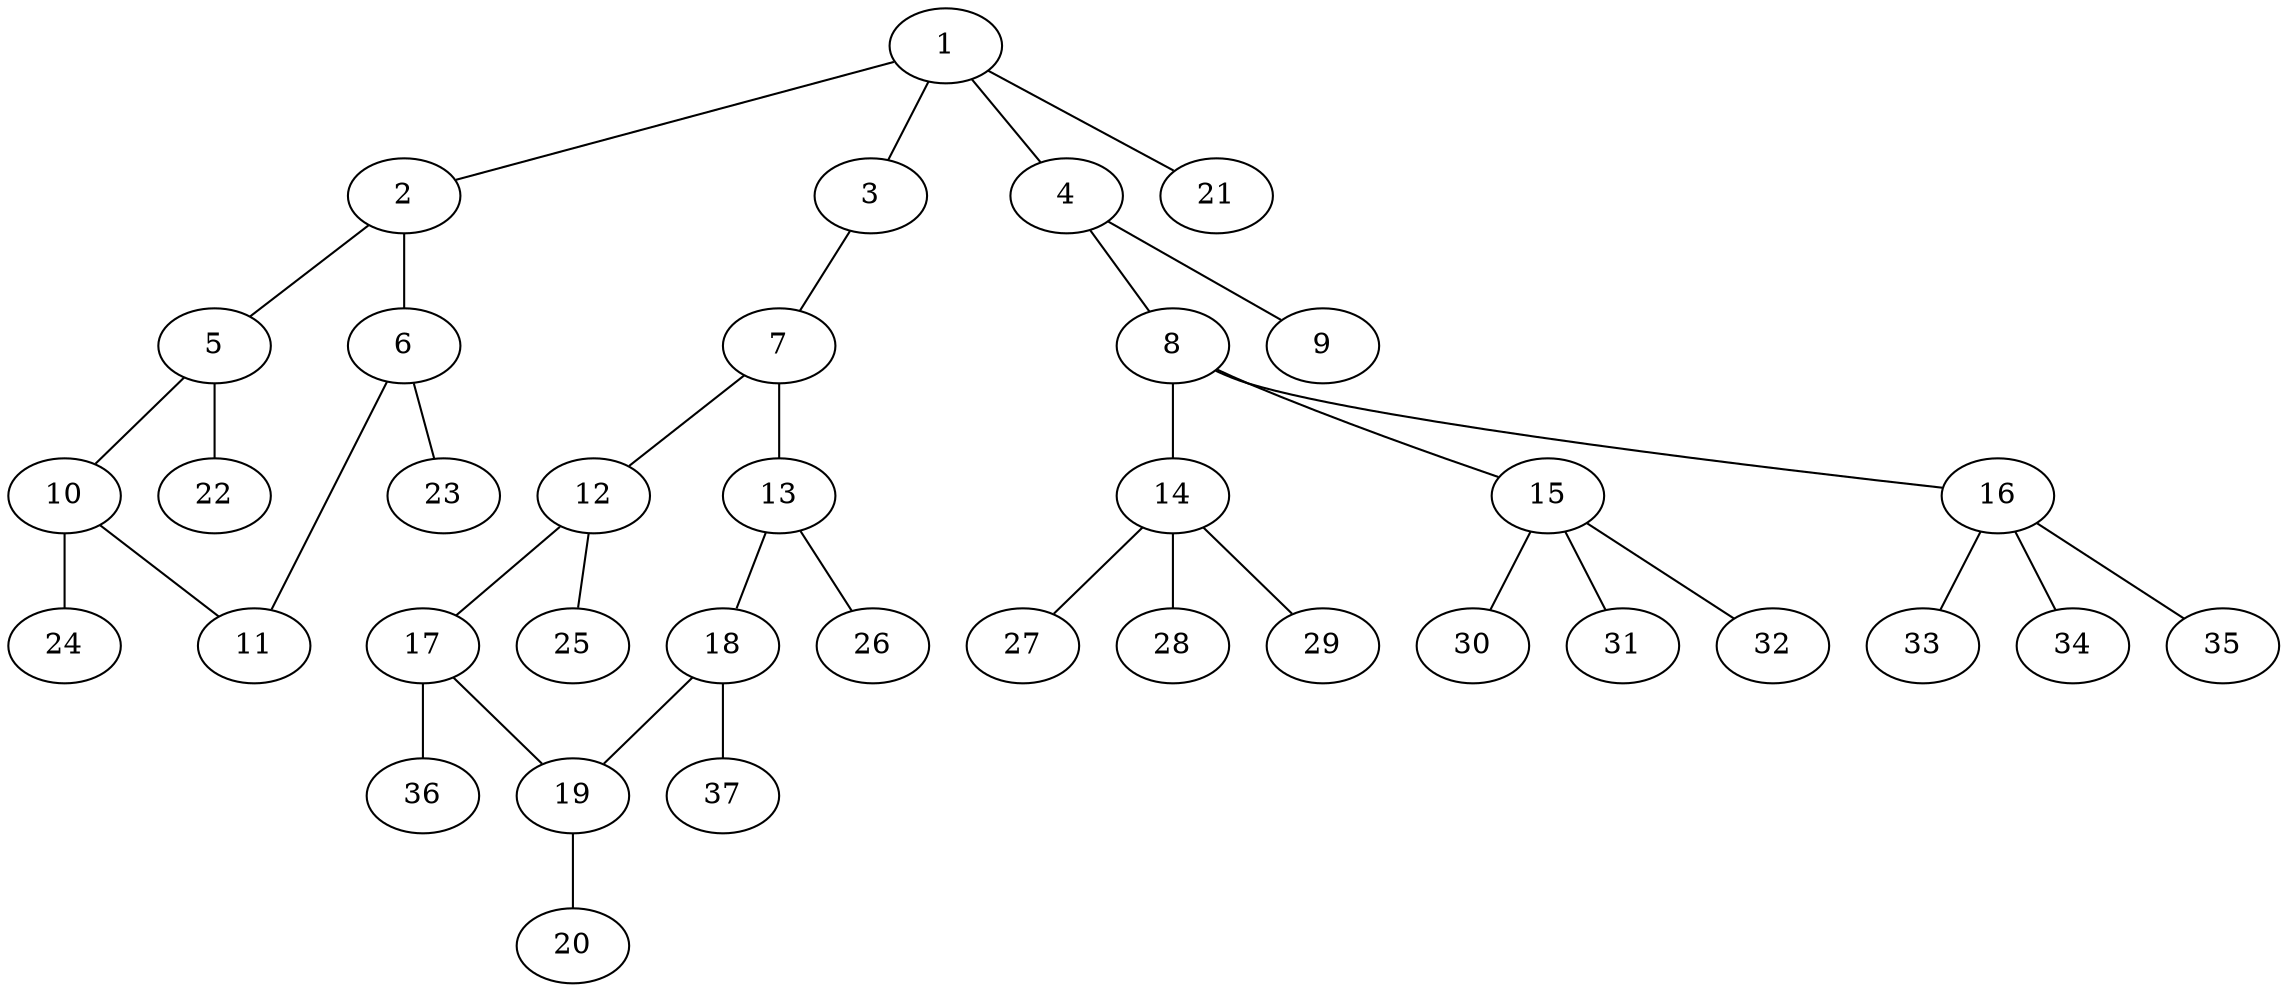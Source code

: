 graph molecule_1209 {
	1	 [chem=C];
	2	 [chem=N];
	1 -- 2	 [valence=1];
	3	 [chem=O];
	1 -- 3	 [valence=1];
	4	 [chem=C];
	1 -- 4	 [valence=1];
	21	 [chem=H];
	1 -- 21	 [valence=1];
	5	 [chem=C];
	2 -- 5	 [valence=1];
	6	 [chem=C];
	2 -- 6	 [valence=1];
	7	 [chem=C];
	3 -- 7	 [valence=1];
	8	 [chem=C];
	4 -- 8	 [valence=1];
	9	 [chem=O];
	4 -- 9	 [valence=2];
	10	 [chem=C];
	5 -- 10	 [valence=2];
	22	 [chem=H];
	5 -- 22	 [valence=1];
	11	 [chem=N];
	6 -- 11	 [valence=2];
	23	 [chem=H];
	6 -- 23	 [valence=1];
	12	 [chem=C];
	7 -- 12	 [valence=2];
	13	 [chem=C];
	7 -- 13	 [valence=1];
	14	 [chem=C];
	8 -- 14	 [valence=1];
	15	 [chem=C];
	8 -- 15	 [valence=1];
	16	 [chem=C];
	8 -- 16	 [valence=1];
	10 -- 11	 [valence=1];
	24	 [chem=H];
	10 -- 24	 [valence=1];
	17	 [chem=C];
	12 -- 17	 [valence=1];
	25	 [chem=H];
	12 -- 25	 [valence=1];
	18	 [chem=C];
	13 -- 18	 [valence=2];
	26	 [chem=H];
	13 -- 26	 [valence=1];
	27	 [chem=H];
	14 -- 27	 [valence=1];
	28	 [chem=H];
	14 -- 28	 [valence=1];
	29	 [chem=H];
	14 -- 29	 [valence=1];
	30	 [chem=H];
	15 -- 30	 [valence=1];
	31	 [chem=H];
	15 -- 31	 [valence=1];
	32	 [chem=H];
	15 -- 32	 [valence=1];
	33	 [chem=H];
	16 -- 33	 [valence=1];
	34	 [chem=H];
	16 -- 34	 [valence=1];
	35	 [chem=H];
	16 -- 35	 [valence=1];
	19	 [chem=C];
	17 -- 19	 [valence=2];
	36	 [chem=H];
	17 -- 36	 [valence=1];
	18 -- 19	 [valence=1];
	37	 [chem=H];
	18 -- 37	 [valence=1];
	20	 [chem=Cl];
	19 -- 20	 [valence=1];
}
